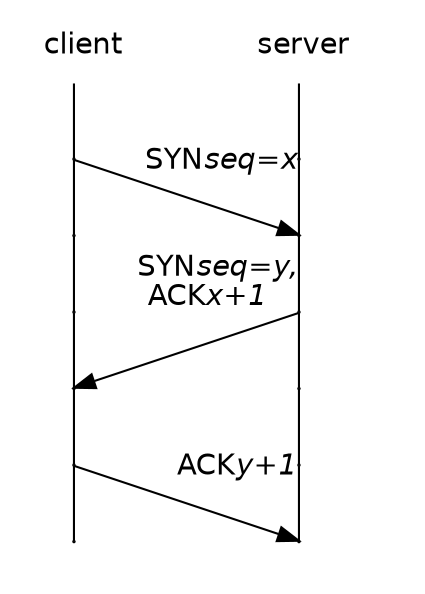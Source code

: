 digraph tcp_open {

    graph [fontname="Helvetica"];
    node [fontname="Helvetica"];
    edge [fontname="Helvetica",labelOverlay=true];
    rankdir="TB";

    subgraph other_line {
        node [fontname="Helvetica",shape=point,style=rounded,width=0.01];
        rank=TB;
        other [shape=none,image="./terminal.svg",fill=white,label="\ \ client"];
        other -> o1 [arrowhead=none];
        o1 -> o2 [arrowhead=none];
        o2 -> o3 [arrowhead=none];
        o3 -> o4 [arrowhead=none];
        o4 -> o5 [arrowhead=none];
        o5 -> o6 [arrowhead=none];
        //{rank=same o1 o2 o3 o4 o5 o6 o7 o8 o9 o10 o11 o12 o13 o14 o15 o16 o17 o18 o19 o20}
    }

    subgraph terminal_line {
        node [fontname="Helvetica",shape=point,style=rounded,width=0.01];
        rank=TB;
        terminal [shape=none,image="./terminal.svg",fill=white,label="\ server"];
        terminal -> t1 [arrowhead=none];
        t1 -> t2 [arrowhead=none];
        t2 -> t3 [arrowhead=none];
        t3 -> t4 [arrowhead=none];
        t4 -> t5 [arrowhead=none];
        t5 -> t6 [arrowhead=none];
    }

    o1 -> t2 [headlabel=< SYN<i>seq=x</i> >,labeldistance=5,minlen=1];
    t3 -> o4 [taillabel=< SYN<i>seq=y,</i><br/>ACK<i>x+1</i> >,labelOverlay="10%",minlen=1];
    o5 -> t6 [headlabel=< ACK<i>y+1</i><br/>&nbsp;<br/>&nbsp; >,minlen=1];
    o1 -> t1 [minlen=6,style=invis];
    o2 -> t2 [minlen=6,style=invis];
    o3 -> t3 [minlen=6,style=invis];
    o4 -> t4 [minlen=6,style=invis];
    o5 -> t5 [minlen=6,style=invis];
    o6 -> t6 [minlen=6,style=invis];

    {rank=same o1 t1}
    {rank=same o2 t2}
    {rank=same o3 t3}
    {rank=same o4 t4}
    {rank=same o5 t5}
    {rank=same o6 t6}

}

digraph tcp_close {

    graph [fontname="Helvetica"];
    node [fontname="Helvetica"];
    edge [fontname="Helvetica",labelOverlay=true];
    rankdir="TB";

    subgraph other_line {
        node [fontname="Helvetica",shape=point,style=rounded,width=0.01];
        rank=TB;
        other [shape=none,image="./terminal.svg",fill=white,label="\ \ client"];
        other -> o1 [arrowhead=none];
        o1 -> o2 [arrowhead=none];
        o2 -> o3 [arrowhead=none];
        o3 -> o4 [arrowhead=none];
        o4 -> o5 [arrowhead=none];
        o5 -> o6 [arrowhead=none];
        o6 -> o7 [arrowhead=none];
        o7 -> o8 [arrowhead=none];
        //{rank=same o1 o2 o3 o4 o5 o6 o7 o8 o9 o10 o11 o12 o13 o14 o15 o16 o17 o18 o19 o20}
    }

    subgraph terminal_line {
        node [fontname="Helvetica",shape=point,style=rounded,width=0.01];
        rank=TB;
        terminal [shape=none,image="./terminal.svg",fill=white,label="\ server"];
        terminal -> t1 [arrowhead=none];
        t1 -> t2 [arrowhead=none];
        t2 -> t3 [arrowhead=none];
        t3 -> t4 [arrowhead=none];
        t4 -> t5 [arrowhead=none];
        t5 -> t6 [arrowhead=none];
        t6 -> t7 [arrowhead=none];
        t7 -> t8 [arrowhead=none];
    }

    o1 -> t2 [headlabel=< FIN >,labeldistance=5,minlen=1];
    t3 -> o4 [taillabel=< ACK >,labelOverlay="10%",minlen=1];
    t5 -> o6 [taillabel=< FIN >,labelOverlay="10%",minlen=1];
    o7 -> t8 [headlabel=< ACK<br/>&nbsp; >,minlen=1];
    o1 -> t1 [minlen=6,style=invis];
    o2 -> t2 [minlen=6,style=invis];
    o3 -> t3 [minlen=6,style=invis];
    o4 -> t4 [minlen=6,style=invis];
    o5 -> t5 [minlen=6,style=invis];
    o6 -> t6 [minlen=6,style=invis];
    o7 -> t7 [minlen=6,style=invis];
    o8 -> t8 [minlen=6,style=invis];

    {rank=same o1 t1}
    {rank=same o2 t2}
    {rank=same o3 t3}
    {rank=same o4 t4}
    {rank=same o5 t5}
    {rank=same o6 t6}
    {rank=same o7 t7}
    {rank=same o8 t8}

}

digraph tcp_syn_attack {

    graph [fontname="Helvetica"];
    node [fontname="Helvetica"];
    edge [fontname="Helvetica",labelOverlay=true];
    rankdir="TB";

    subgraph other_line {
        node [fontname="Helvetica",shape=point,style=rounded,width=0.01];
        rank=TB;
        other [shape=none,image="./terminal.svg",fill=white,label="\ \ client"];
        other -> o1 [arrowhead=none];
        o1 -> o2 [arrowhead=none];
        o2 -> o3 [arrowhead=none];
        o3 -> o4 [arrowhead=none];
        o4 -> o5 [arrowhead=none];
        o5 -> o6 [arrowhead=none];
        //{rank=same o1 o2 o3 o4 o5 o6 o7 o8 o9 o10 o11 o12 o13 o14 o15 o16 o17 o18 o19 o20}
    }

    subgraph terminal_line {
        node [fontname="Helvetica",shape=point,style=rounded,width=0.01];
        rank=TB;
        terminal [shape=none,image="./terminal.svg",fill=white,label="\ server"];
        terminal -> t1 [arrowhead=none];
        t1 -> t2 [arrowhead=none];
        t2 -> t3 [arrowhead=none];
        t3 -> t4 [arrowhead=none];
        t4 -> t5 [arrowhead=none];
        t5 -> t6 [arrowhead=none];
    }

    o1 -> t2 [headlabel=< SYN<i>seq=x</i> >,labeldistance=5,minlen=1];
    t3 -> o4 [taillabel=< SYN<i>seq=y,</i><br/>ACK<i>x+1</i> >,labelOverlay="10%",minlen=1];
    o5 -> t6 [style=invis,minlen=1];
    o1 -> t1 [minlen=6,style=invis];
    o2 -> t2 [minlen=6,style=invis];
    o3 -> t3 [minlen=6,style=invis];
    o4 -> t4 [minlen=6,style=invis];
    o5 -> t5 [minlen=6,style=invis];
    o6 -> t6 [minlen=6,style=invis];

    {rank=same o1 t1}
    {rank=same o2 t2}
    {rank=same o3 t3}
    {rank=same o4 t4}
    {rank=same o5 t5}
    {rank=same o6 t6}

}
